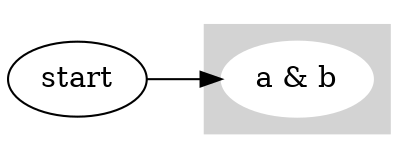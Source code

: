 digraph G {
	rankdir=LR
	start [label=start]
	subgraph cluster_0 {
		node [color=white style=filled]
		0 [label="a & b"]
		color=lightgrey style=filled
	}
	start -> 0
}
